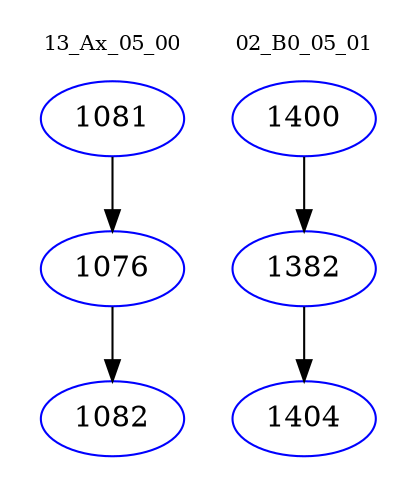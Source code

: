 digraph{
subgraph cluster_0 {
color = white
label = "13_Ax_05_00";
fontsize=10;
T0_1081 [label="1081", color="blue"]
T0_1081 -> T0_1076 [color="black"]
T0_1076 [label="1076", color="blue"]
T0_1076 -> T0_1082 [color="black"]
T0_1082 [label="1082", color="blue"]
}
subgraph cluster_1 {
color = white
label = "02_B0_05_01";
fontsize=10;
T1_1400 [label="1400", color="blue"]
T1_1400 -> T1_1382 [color="black"]
T1_1382 [label="1382", color="blue"]
T1_1382 -> T1_1404 [color="black"]
T1_1404 [label="1404", color="blue"]
}
}
